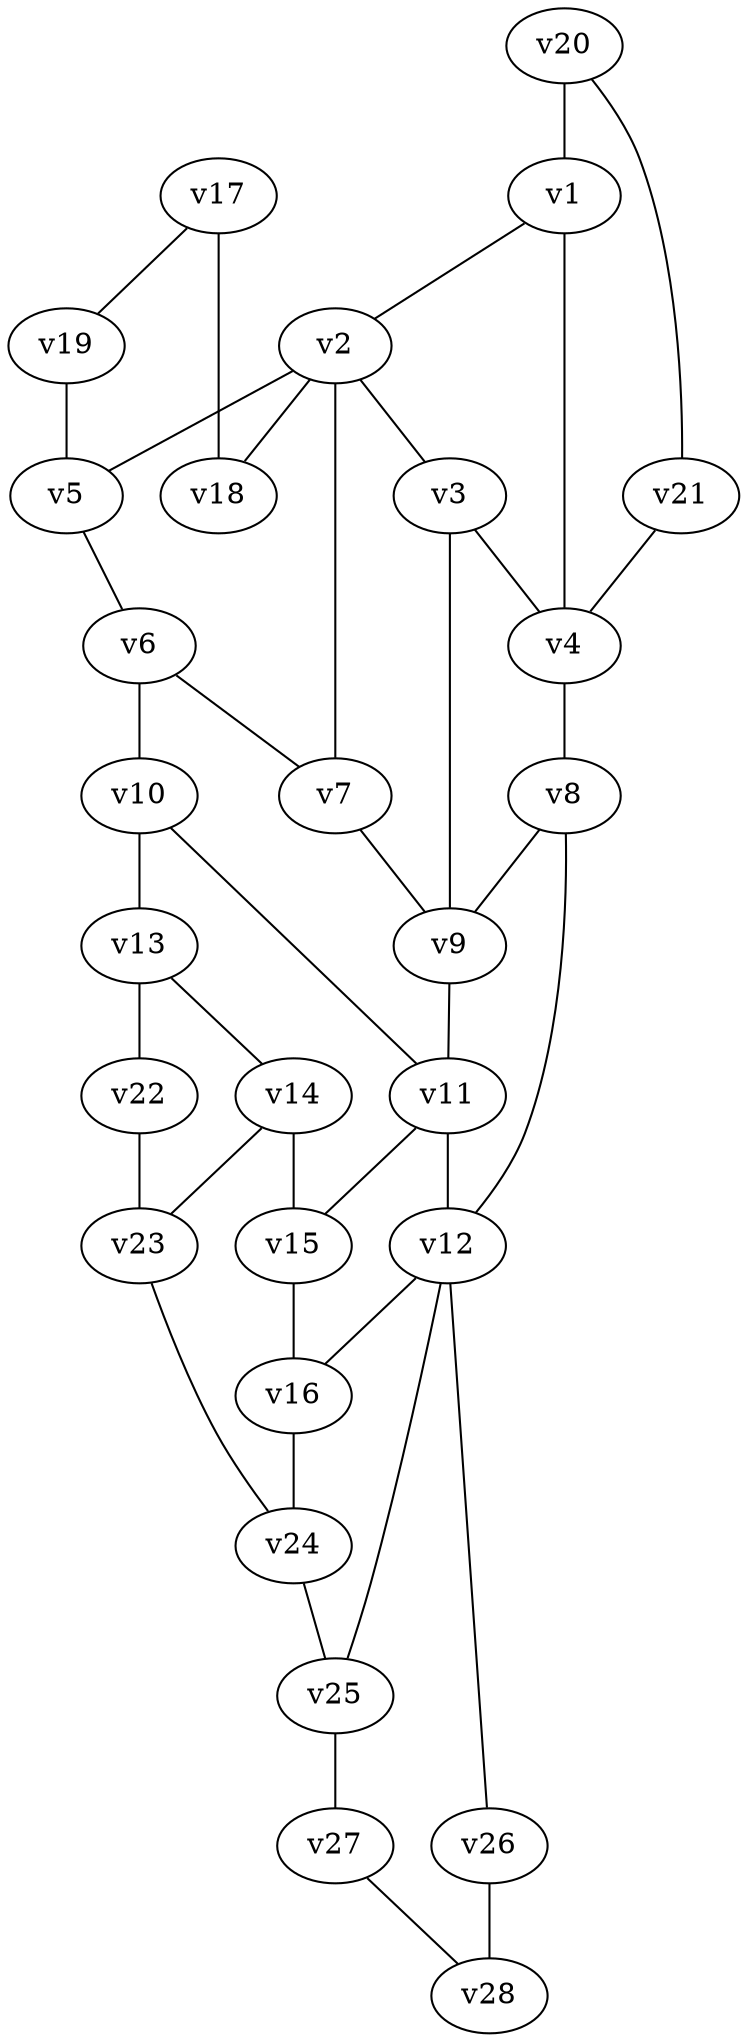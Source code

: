 graph G {
v1;
v2;
v3;
v4;
v5;
v6;
v7;
v8;
v9;
v10;
v11;
v12;
v13;
v14;
v15;
v16;
v17;
v18;
v19;
v20;
v21;
v22;
v23;
v24;
v25;
v26;
v27;
v28;
v1--v2 [weight=514];
v1--v4 [weight=540];
v2--v3 [weight=393];
v2--v5 [weight=594];
v2--v7 [weight=600];
v2--v18 [weight=747];
v3--v4 [weight=259];
v3--v9 [weight=474];
v4--v8 [weight=552];
v5--v6 [weight=507];
v6--v7 [weight=218];
v6--v10 [weight=327];
v7--v9 [weight=271];
v8--v9 [weight=592];
v8--v12 [weight=381];
v9--v11 [weight=456];
v10--v11 [weight=522];
v10--v13 [weight=720];
v11--v12 [weight=757];
v11--v15 [weight=534];
v12--v16 [weight=420];
v12--v25 [weight=775];
v12--v26 [weight=540];
v13--v14 [weight=783];
v13--v22 [weight=1500];
v14--v15 [weight=400];
v14--v23 [weight=551];
v15--v16 [weight=376];
v16--v24 [weight=668];
v17--v18 [weight=834];
v17--v19 [weight=760];
v19--v5 [weight=796];
v20--v1 [weight=690];
v20--v21 [weight=452];
v21--v4 [weight=1067];
v22--v23 [weight=1209];
v23--v24 [weight=474];
v24--v25 [weight=819];
v25--v27 [weight=1213];
v26--v28 [weight=722];
v27--v28 [weight=623];
}
